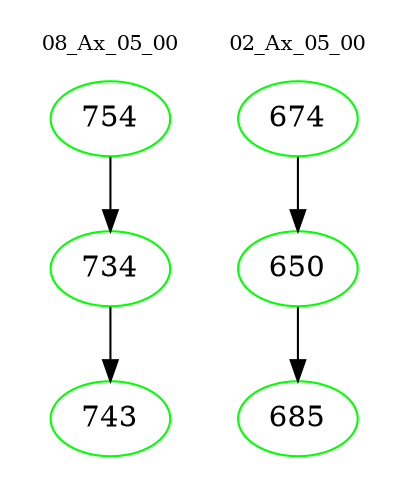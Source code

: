 digraph{
subgraph cluster_0 {
color = white
label = "08_Ax_05_00";
fontsize=10;
T0_754 [label="754", color="green"]
T0_754 -> T0_734 [color="black"]
T0_734 [label="734", color="green"]
T0_734 -> T0_743 [color="black"]
T0_743 [label="743", color="green"]
}
subgraph cluster_1 {
color = white
label = "02_Ax_05_00";
fontsize=10;
T1_674 [label="674", color="green"]
T1_674 -> T1_650 [color="black"]
T1_650 [label="650", color="green"]
T1_650 -> T1_685 [color="black"]
T1_685 [label="685", color="green"]
}
}
